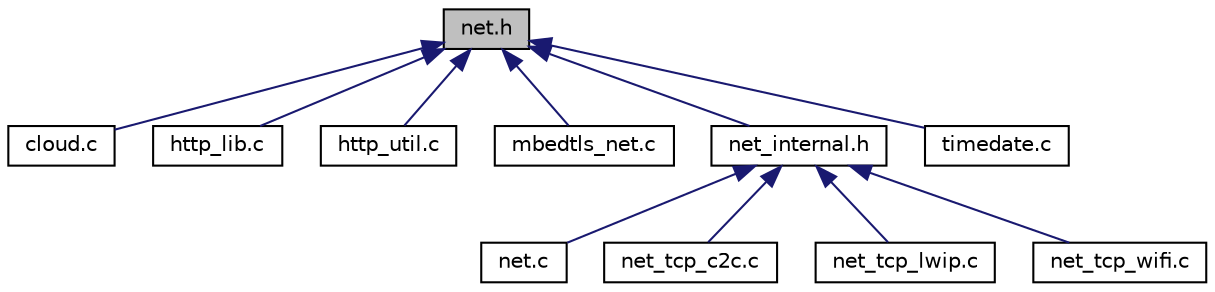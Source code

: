 digraph "net.h"
{
 // LATEX_PDF_SIZE
  edge [fontname="Helvetica",fontsize="10",labelfontname="Helvetica",labelfontsize="10"];
  node [fontname="Helvetica",fontsize="10",shape=record];
  Node1 [label="net.h",height=0.2,width=0.4,color="black", fillcolor="grey75", style="filled", fontcolor="black",tooltip="Network API."];
  Node1 -> Node2 [dir="back",color="midnightblue",fontsize="10",style="solid",fontname="Helvetica"];
  Node2 [label="cloud.c",height=0.2,width=0.4,color="black", fillcolor="white", style="filled",URL="$cloud_8c.html",tooltip=" "];
  Node1 -> Node3 [dir="back",color="midnightblue",fontsize="10",style="solid",fontname="Helvetica"];
  Node3 [label="http_lib.c",height=0.2,width=0.4,color="black", fillcolor="white", style="filled",URL="$http__lib_8c.html",tooltip="HTTP Client library."];
  Node1 -> Node4 [dir="back",color="midnightblue",fontsize="10",style="solid",fontname="Helvetica"];
  Node4 [label="http_util.c",height=0.2,width=0.4,color="black", fillcolor="white", style="filled",URL="$http__util_8c.html",tooltip="Helper functions for building HTTP GET and POST requests, and stream reading."];
  Node1 -> Node5 [dir="back",color="midnightblue",fontsize="10",style="solid",fontname="Helvetica"];
  Node5 [label="mbedtls_net.c",height=0.2,width=0.4,color="black", fillcolor="white", style="filled",URL="$mbedtls__net_8c.html",tooltip="Mbedtls network porting layer. Callbacks implementation."];
  Node1 -> Node6 [dir="back",color="midnightblue",fontsize="10",style="solid",fontname="Helvetica"];
  Node6 [label="net_internal.h",height=0.2,width=0.4,color="black", fillcolor="white", style="filled",URL="$net__internal_8h.html",tooltip="Network abstraction at transport layer level. Internal definitions."];
  Node6 -> Node7 [dir="back",color="midnightblue",fontsize="10",style="solid",fontname="Helvetica"];
  Node7 [label="net.c",height=0.2,width=0.4,color="black", fillcolor="white", style="filled",URL="$net_8c.html",tooltip="Network abstraction at transport layer level."];
  Node6 -> Node8 [dir="back",color="midnightblue",fontsize="10",style="solid",fontname="Helvetica"];
  Node8 [label="net_tcp_c2c.c",height=0.2,width=0.4,color="black", fillcolor="white", style="filled",URL="$net__tcp__c2c_8c.html",tooltip="Network abstraction at transport layer level. TCP implementation on ST C2C connectivity API."];
  Node6 -> Node9 [dir="back",color="midnightblue",fontsize="10",style="solid",fontname="Helvetica"];
  Node9 [label="net_tcp_lwip.c",height=0.2,width=0.4,color="black", fillcolor="white", style="filled",URL="$net__tcp__lwip_8c.html",tooltip="Network abstraction at transport layer level. TCP implementation on LwIP."];
  Node6 -> Node10 [dir="back",color="midnightblue",fontsize="10",style="solid",fontname="Helvetica"];
  Node10 [label="net_tcp_wifi.c",height=0.2,width=0.4,color="black", fillcolor="white", style="filled",URL="$net__tcp__wifi_8c.html",tooltip="Network abstraction at transport layer level. TCP implementation on ST WiFi connectivity API."];
  Node1 -> Node11 [dir="back",color="midnightblue",fontsize="10",style="solid",fontname="Helvetica"];
  Node11 [label="timedate.c",height=0.2,width=0.4,color="black", fillcolor="white", style="filled",URL="$timedate_8c.html",tooltip="Configuration of the RTC value."];
}
